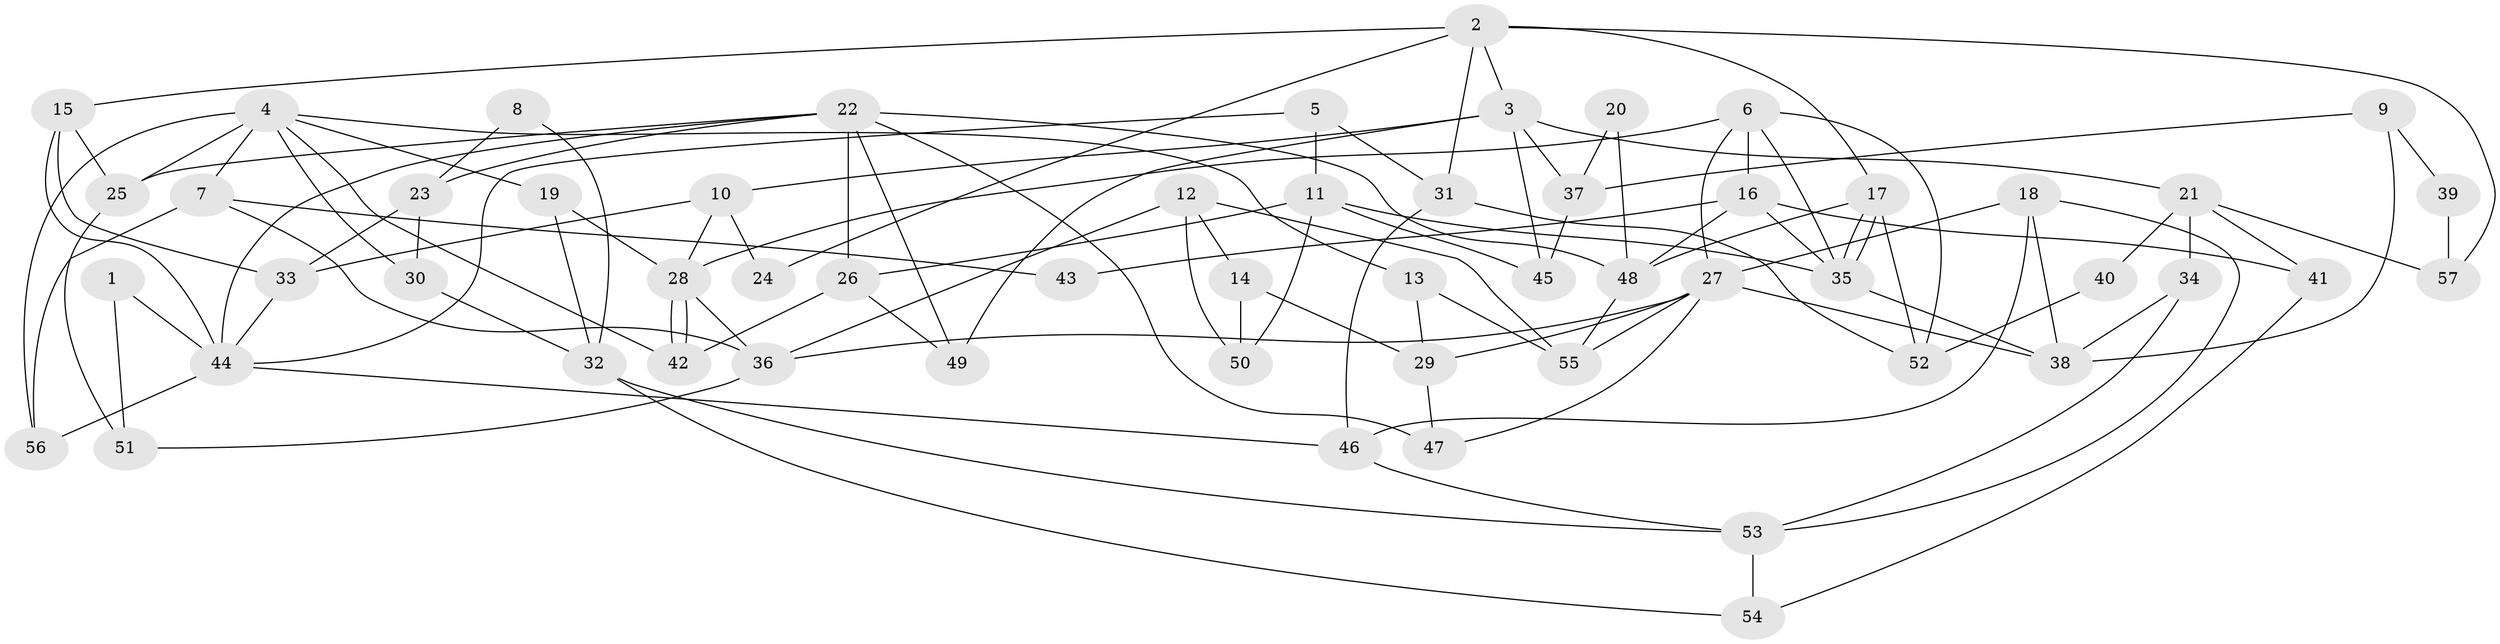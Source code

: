 // Generated by graph-tools (version 1.1) at 2025/02/03/09/25 03:02:09]
// undirected, 57 vertices, 114 edges
graph export_dot {
graph [start="1"]
  node [color=gray90,style=filled];
  1;
  2;
  3;
  4;
  5;
  6;
  7;
  8;
  9;
  10;
  11;
  12;
  13;
  14;
  15;
  16;
  17;
  18;
  19;
  20;
  21;
  22;
  23;
  24;
  25;
  26;
  27;
  28;
  29;
  30;
  31;
  32;
  33;
  34;
  35;
  36;
  37;
  38;
  39;
  40;
  41;
  42;
  43;
  44;
  45;
  46;
  47;
  48;
  49;
  50;
  51;
  52;
  53;
  54;
  55;
  56;
  57;
  1 -- 51;
  1 -- 44;
  2 -- 31;
  2 -- 17;
  2 -- 3;
  2 -- 15;
  2 -- 24;
  2 -- 57;
  3 -- 10;
  3 -- 21;
  3 -- 37;
  3 -- 45;
  3 -- 49;
  4 -- 7;
  4 -- 25;
  4 -- 13;
  4 -- 19;
  4 -- 30;
  4 -- 42;
  4 -- 56;
  5 -- 11;
  5 -- 44;
  5 -- 31;
  6 -- 16;
  6 -- 27;
  6 -- 28;
  6 -- 35;
  6 -- 52;
  7 -- 56;
  7 -- 36;
  7 -- 43;
  8 -- 32;
  8 -- 23;
  9 -- 37;
  9 -- 38;
  9 -- 39;
  10 -- 33;
  10 -- 28;
  10 -- 24;
  11 -- 26;
  11 -- 35;
  11 -- 45;
  11 -- 50;
  12 -- 55;
  12 -- 36;
  12 -- 14;
  12 -- 50;
  13 -- 29;
  13 -- 55;
  14 -- 50;
  14 -- 29;
  15 -- 44;
  15 -- 25;
  15 -- 33;
  16 -- 35;
  16 -- 48;
  16 -- 41;
  16 -- 43;
  17 -- 48;
  17 -- 35;
  17 -- 35;
  17 -- 52;
  18 -- 27;
  18 -- 53;
  18 -- 38;
  18 -- 46;
  19 -- 28;
  19 -- 32;
  20 -- 48;
  20 -- 37;
  21 -- 34;
  21 -- 40;
  21 -- 41;
  21 -- 57;
  22 -- 23;
  22 -- 26;
  22 -- 25;
  22 -- 44;
  22 -- 47;
  22 -- 48;
  22 -- 49;
  23 -- 33;
  23 -- 30;
  25 -- 51;
  26 -- 42;
  26 -- 49;
  27 -- 47;
  27 -- 38;
  27 -- 29;
  27 -- 36;
  27 -- 55;
  28 -- 42;
  28 -- 42;
  28 -- 36;
  29 -- 47;
  30 -- 32;
  31 -- 52;
  31 -- 46;
  32 -- 54;
  32 -- 53;
  33 -- 44;
  34 -- 38;
  34 -- 53;
  35 -- 38;
  36 -- 51;
  37 -- 45;
  39 -- 57;
  40 -- 52;
  41 -- 54;
  44 -- 46;
  44 -- 56;
  46 -- 53;
  48 -- 55;
  53 -- 54;
}
